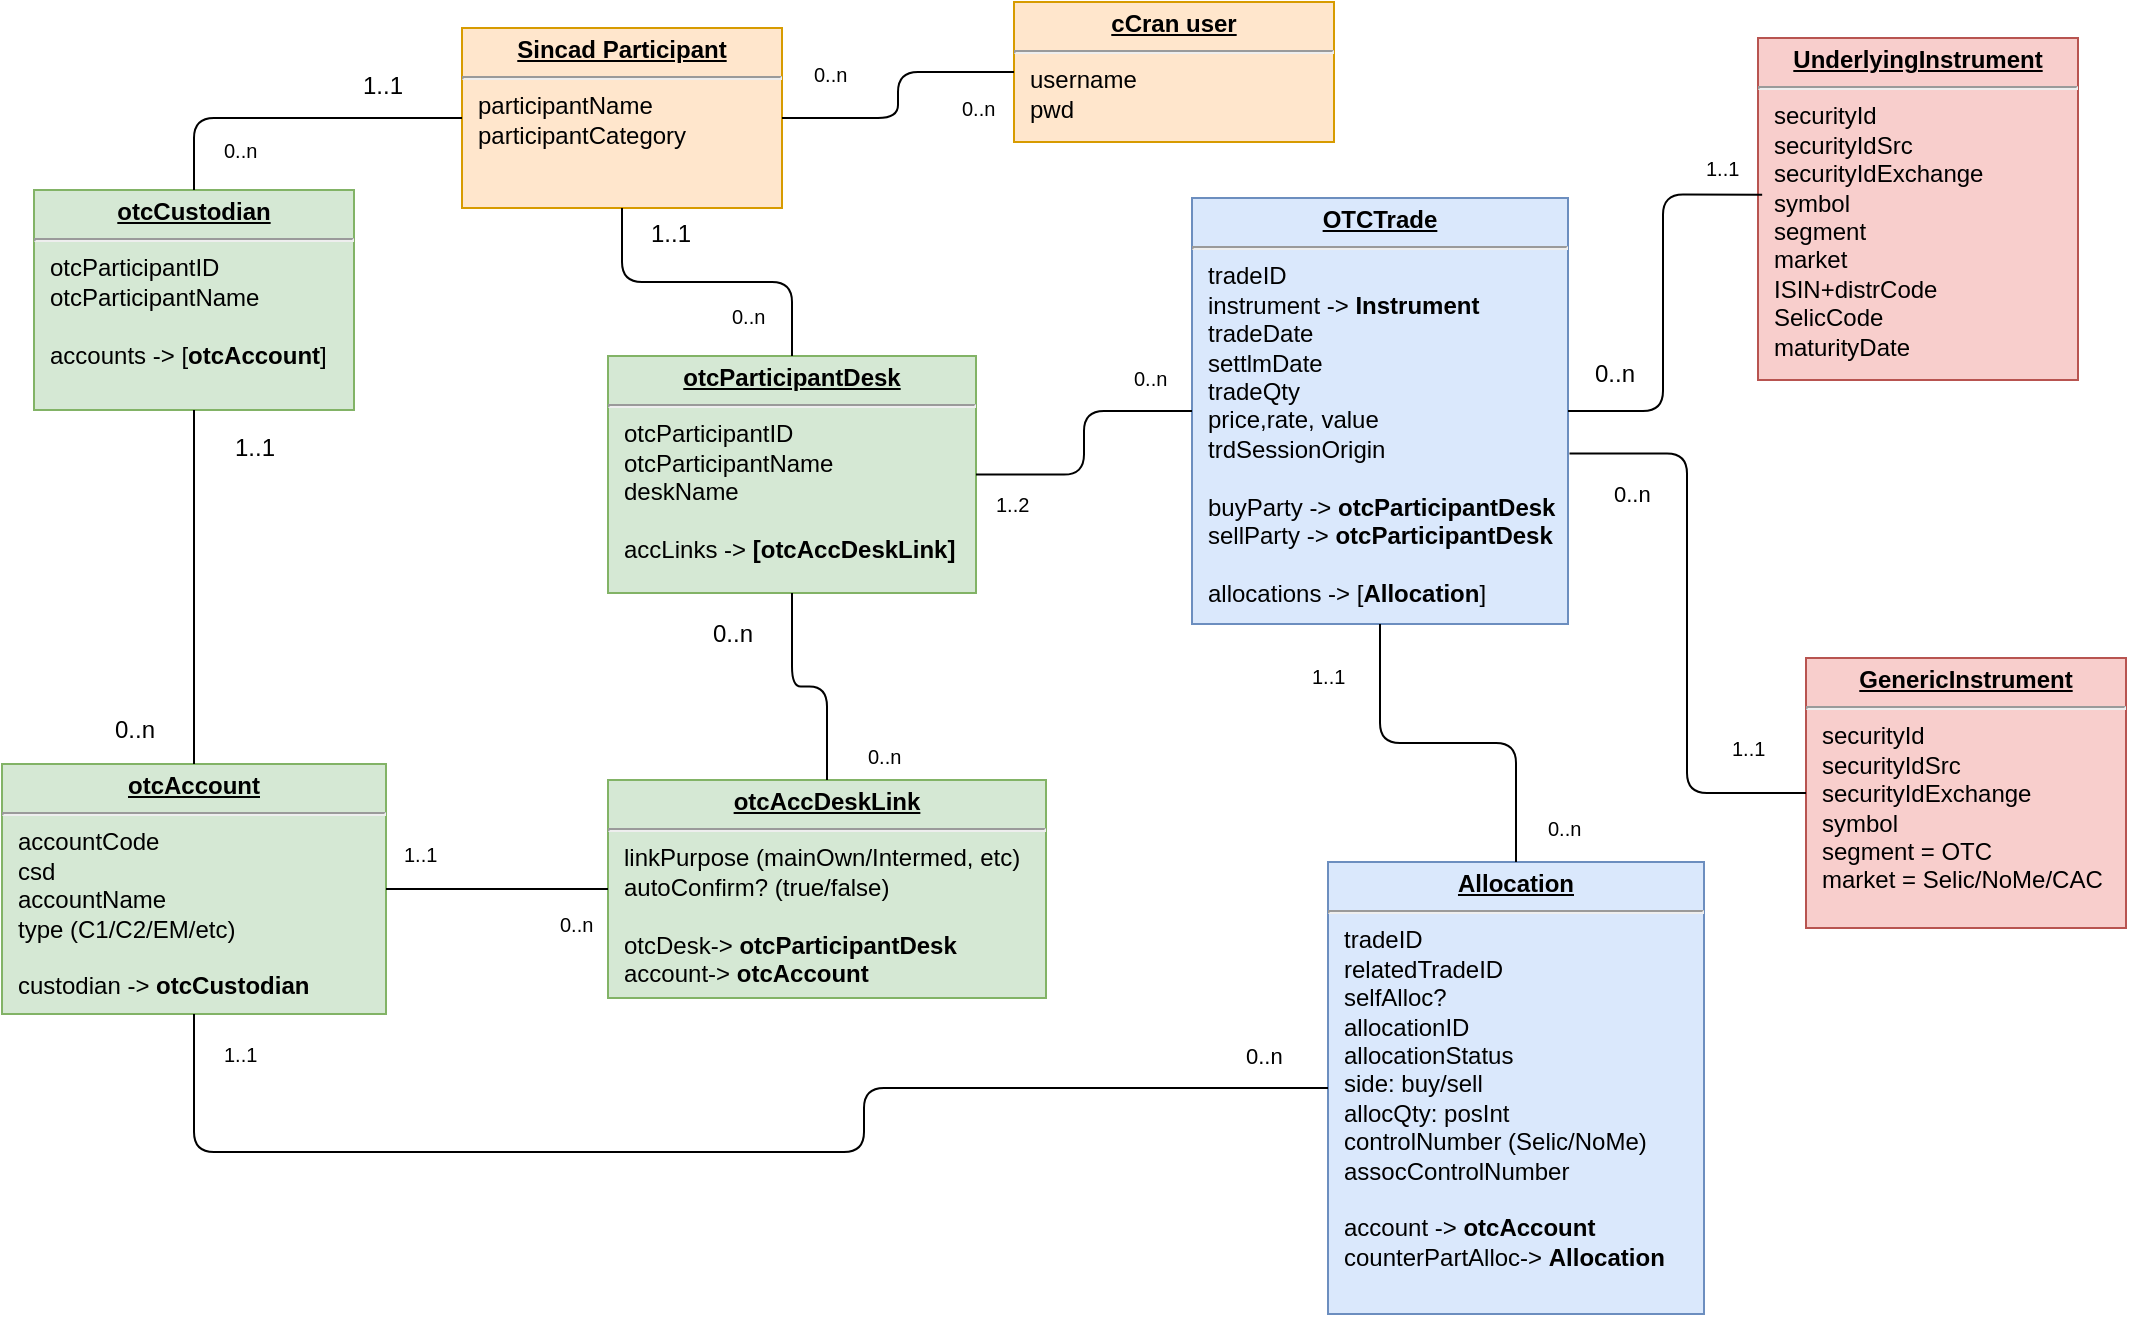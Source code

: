 <mxfile version="13.0.1" type="github"><diagram name="Page-1" id="e7e014a7-5840-1c2e-5031-d8a46d1fe8dd"><mxGraphModel dx="1411" dy="712" grid="0" gridSize="10" guides="1" tooltips="1" connect="1" arrows="1" fold="1" page="1" pageScale="1" pageWidth="1169" pageHeight="827" background="#ffffff" math="0" shadow="0"><root><mxCell id="0"/><mxCell id="1" parent="0"/><mxCell id="r-QglApbOxRZuHr2_mNW-43" value="&lt;p style=&quot;margin: 0px ; margin-top: 4px ; text-align: center ; text-decoration: underline&quot;&gt;&lt;b&gt;Sincad Participant&lt;/b&gt;&lt;/p&gt;&lt;hr&gt;&lt;p style=&quot;margin: 0px ; margin-left: 8px&quot;&gt;participantName&lt;br&gt;participantCategory&lt;br&gt;&lt;/p&gt;" style="verticalAlign=top;align=left;overflow=fill;fontSize=12;fontFamily=Helvetica;html=1;fillColor=#ffe6cc;strokeColor=#d79b00;" parent="1" vertex="1"><mxGeometry x="266" y="119" width="160" height="90" as="geometry"/></mxCell><mxCell id="r-QglApbOxRZuHr2_mNW-44" value="&lt;p style=&quot;margin: 0px ; margin-top: 4px ; text-align: center ; text-decoration: underline&quot;&gt;&lt;b&gt;otcParticipantDesk&lt;/b&gt;&lt;/p&gt;&lt;hr&gt;&lt;p style=&quot;margin: 0px ; margin-left: 8px&quot;&gt;otcParticipantID&lt;br&gt;otcParticipantName&lt;br&gt;deskName&lt;/p&gt;&lt;p style=&quot;margin: 0px ; margin-left: 8px&quot;&gt;&lt;br&gt;&lt;/p&gt;&lt;p style=&quot;margin: 0px ; margin-left: 8px&quot;&gt;accLinks -&amp;gt; &lt;b&gt;[&lt;/b&gt;&lt;b&gt;otcAccDeskLink]&lt;/b&gt;&lt;br&gt;&lt;/p&gt;" style="verticalAlign=top;align=left;overflow=fill;fontSize=12;fontFamily=Helvetica;html=1;fillColor=#d5e8d4;strokeColor=#82b366;" parent="1" vertex="1"><mxGeometry x="339" y="283" width="184" height="118.5" as="geometry"/></mxCell><mxCell id="r-QglApbOxRZuHr2_mNW-45" value="&lt;p style=&quot;margin: 0px ; margin-top: 4px ; text-align: center ; text-decoration: underline&quot;&gt;&lt;b&gt;otcAccount&lt;/b&gt;&lt;/p&gt;&lt;hr&gt;&lt;p style=&quot;margin: 0px ; margin-left: 8px&quot;&gt;accountCode&lt;br&gt;csd&lt;/p&gt;&lt;p style=&quot;margin: 0px ; margin-left: 8px&quot;&gt;accountName&lt;/p&gt;&lt;p style=&quot;margin: 0px ; margin-left: 8px&quot;&gt;type (C1/C2/EM/etc)&lt;/p&gt;&lt;p style=&quot;margin: 0px ; margin-left: 8px&quot;&gt;&lt;br&gt;&lt;/p&gt;&lt;p style=&quot;margin: 0px ; margin-left: 8px&quot;&gt;custodian -&amp;gt; &lt;b&gt;otcCustodian&lt;/b&gt;&lt;/p&gt;" style="verticalAlign=top;align=left;overflow=fill;fontSize=12;fontFamily=Helvetica;html=1;fillColor=#d5e8d4;strokeColor=#82b366;" parent="1" vertex="1"><mxGeometry x="36" y="487" width="192" height="125" as="geometry"/></mxCell><mxCell id="r-QglApbOxRZuHr2_mNW-62" value="1..1" style="text;html=1;align=center;verticalAlign=middle;resizable=0;points=[];autosize=1;" parent="1" vertex="1"><mxGeometry x="350" y="212" width="40" height="20" as="geometry"/></mxCell><mxCell id="r-QglApbOxRZuHr2_mNW-77" value="&lt;p style=&quot;margin: 0px ; margin-top: 4px ; text-align: center ; text-decoration: underline&quot;&gt;&lt;b&gt;otcCustodian&lt;/b&gt;&lt;/p&gt;&lt;hr&gt;&lt;p style=&quot;margin: 0px ; margin-left: 8px&quot;&gt;otcParticipantID&lt;br&gt;otcParticipantName&lt;/p&gt;&lt;p style=&quot;margin: 0px ; margin-left: 8px&quot;&gt;&lt;br&gt;&lt;/p&gt;&lt;p style=&quot;margin: 0px ; margin-left: 8px&quot;&gt;accounts -&amp;gt; [&lt;b&gt;otcAccount&lt;/b&gt;]&lt;br&gt;&lt;br&gt;&lt;/p&gt;" style="verticalAlign=top;align=left;overflow=fill;fontSize=12;fontFamily=Helvetica;html=1;fillColor=#d5e8d4;strokeColor=#82b366;" parent="1" vertex="1"><mxGeometry x="52" y="200" width="160" height="110" as="geometry"/></mxCell><mxCell id="r-QglApbOxRZuHr2_mNW-81" value="1..1" style="text;html=1;align=center;verticalAlign=middle;resizable=0;points=[];autosize=1;" parent="1" vertex="1"><mxGeometry x="142" y="319" width="40" height="20" as="geometry"/></mxCell><mxCell id="104fRdmMnucotuJA-c0r-1" value="&lt;p style=&quot;margin: 0px ; margin-top: 4px ; text-align: center ; text-decoration: underline&quot;&gt;&lt;b&gt;cCran user&lt;/b&gt;&lt;/p&gt;&lt;hr&gt;&lt;p style=&quot;margin: 0px ; margin-left: 8px&quot;&gt;username&lt;br&gt;pwd&lt;/p&gt;" style="verticalAlign=top;align=left;overflow=fill;fontSize=12;fontFamily=Helvetica;html=1;fillColor=#ffe6cc;strokeColor=#d79b00;" parent="1" vertex="1"><mxGeometry x="542" y="106" width="160" height="70" as="geometry"/></mxCell><mxCell id="104fRdmMnucotuJA-c0r-3" value="" style="endArrow=none;html=1;startArrow=none;startFill=0;edgeStyle=orthogonalEdgeStyle;exitX=0;exitY=0.5;exitDx=0;exitDy=0;endFill=0;" parent="1" source="104fRdmMnucotuJA-c0r-1" target="r-QglApbOxRZuHr2_mNW-43" edge="1"><mxGeometry relative="1" as="geometry"><mxPoint x="361" y="380" as="sourcePoint"/><mxPoint x="528.2" y="211.17" as="targetPoint"/></mxGeometry></mxCell><mxCell id="104fRdmMnucotuJA-c0r-4" value="0..n" style="resizable=0;html=1;align=left;verticalAlign=top;labelBackgroundColor=#ffffff;fontSize=10;" parent="104fRdmMnucotuJA-c0r-3" connectable="0" vertex="1"><mxGeometry x="-1" relative="1" as="geometry"><mxPoint x="-28" y="6" as="offset"/></mxGeometry></mxCell><mxCell id="104fRdmMnucotuJA-c0r-5" value="" style="resizable=0;html=1;align=right;verticalAlign=top;labelBackgroundColor=#ffffff;fontSize=10;" parent="104fRdmMnucotuJA-c0r-3" connectable="0" vertex="1"><mxGeometry x="1" relative="1" as="geometry"><mxPoint x="-15.2" y="4.7" as="offset"/></mxGeometry></mxCell><mxCell id="104fRdmMnucotuJA-c0r-7" value="0..n" style="resizable=0;html=1;align=left;verticalAlign=top;labelBackgroundColor=#ffffff;fontSize=10;" parent="1" connectable="0" vertex="1"><mxGeometry x="480" y="160" as="geometry"><mxPoint x="-40" y="-30" as="offset"/></mxGeometry></mxCell><mxCell id="104fRdmMnucotuJA-c0r-8" value="&lt;p style=&quot;margin: 0px ; margin-top: 4px ; text-align: center ; text-decoration: underline&quot;&gt;&lt;b&gt;OTCTrade&lt;/b&gt;&lt;/p&gt;&lt;hr&gt;&lt;p style=&quot;margin: 0px ; margin-left: 8px&quot;&gt;tradeID&lt;/p&gt;&lt;p style=&quot;margin: 0px ; margin-left: 8px&quot;&gt;instrument -&amp;gt; &lt;b&gt;Instrument&lt;/b&gt;&lt;/p&gt;&lt;p style=&quot;margin: 0px ; margin-left: 8px&quot;&gt;tradeDate&lt;/p&gt;&lt;p style=&quot;margin: 0px ; margin-left: 8px&quot;&gt;settlmDate&lt;/p&gt;&lt;p style=&quot;margin: 0px ; margin-left: 8px&quot;&gt;tradeQty&lt;/p&gt;&lt;p style=&quot;margin: 0px ; margin-left: 8px&quot;&gt;price,rate, value&lt;/p&gt;&lt;p style=&quot;margin: 0px ; margin-left: 8px&quot;&gt;trdSessionOrigin&lt;/p&gt;&lt;p style=&quot;margin: 0px ; margin-left: 8px&quot;&gt;&lt;br&gt;&lt;/p&gt;&lt;p style=&quot;margin: 0px ; margin-left: 8px&quot;&gt;buyParty -&amp;gt; &lt;b&gt;otcParticipantDesk&lt;/b&gt;&lt;/p&gt;&lt;p style=&quot;margin: 0px ; margin-left: 8px&quot;&gt;sellParty -&amp;gt; &lt;b&gt;otcParticipantDesk&lt;/b&gt;&lt;/p&gt;&lt;p style=&quot;margin: 0px ; margin-left: 8px&quot;&gt;&lt;b&gt;&lt;br&gt;&lt;/b&gt;&lt;/p&gt;&lt;p style=&quot;margin: 0px ; margin-left: 8px&quot;&gt;allocations -&amp;gt; [&lt;b&gt;Allocation&lt;/b&gt;]&lt;/p&gt;" style="verticalAlign=top;align=left;overflow=fill;fontSize=12;fontFamily=Helvetica;html=1;fillColor=#dae8fc;strokeColor=#6c8ebf;" parent="1" vertex="1"><mxGeometry x="631" y="204" width="188" height="213" as="geometry"/></mxCell><mxCell id="104fRdmMnucotuJA-c0r-11" value="&lt;p style=&quot;margin: 0px ; margin-top: 4px ; text-align: center ; text-decoration: underline&quot;&gt;&lt;b&gt;Allocation&lt;/b&gt;&lt;/p&gt;&lt;hr&gt;&lt;p style=&quot;margin: 0px ; margin-left: 8px&quot;&gt;tradeID&lt;/p&gt;&lt;p style=&quot;margin: 0px ; margin-left: 8px&quot;&gt;relatedTradeID&lt;/p&gt;&lt;p style=&quot;margin: 0px ; margin-left: 8px&quot;&gt;selfAlloc?&lt;/p&gt;&lt;p style=&quot;margin: 0px ; margin-left: 8px&quot;&gt;allocationID&lt;/p&gt;&lt;p style=&quot;margin: 0px ; margin-left: 8px&quot;&gt;allocationStatus&lt;br&gt;&lt;/p&gt;&lt;p style=&quot;margin: 0px ; margin-left: 8px&quot;&gt;side: buy/sell&lt;/p&gt;&lt;p style=&quot;margin: 0px ; margin-left: 8px&quot;&gt;allocQty: posInt&amp;nbsp;&lt;/p&gt;&lt;p style=&quot;margin: 0px ; margin-left: 8px&quot;&gt;controlNumber (Selic/NoMe)&lt;/p&gt;&lt;p style=&quot;margin: 0px ; margin-left: 8px&quot;&gt;assocControlNumber&lt;/p&gt;&lt;p style=&quot;margin: 0px ; margin-left: 8px&quot;&gt;&lt;br&gt;&lt;/p&gt;&lt;p style=&quot;margin: 0px ; margin-left: 8px&quot;&gt;account -&amp;gt; &lt;b&gt;otcAccount&lt;/b&gt;&lt;/p&gt;&lt;p style=&quot;margin: 0px ; margin-left: 8px&quot;&gt;counterPartAlloc-&amp;gt; &lt;b&gt;Allocation&lt;/b&gt;&amp;nbsp;&lt;/p&gt;" style="verticalAlign=top;align=left;overflow=fill;fontSize=12;fontFamily=Helvetica;html=1;fillColor=#dae8fc;strokeColor=#6c8ebf;" parent="1" vertex="1"><mxGeometry x="699" y="536" width="188" height="226" as="geometry"/></mxCell><mxCell id="104fRdmMnucotuJA-c0r-15" value="" style="endArrow=none;html=1;startArrow=none;startFill=0;edgeStyle=orthogonalEdgeStyle;endFill=0;entryX=0.5;entryY=1;entryDx=0;entryDy=0;" parent="1" source="104fRdmMnucotuJA-c0r-11" target="104fRdmMnucotuJA-c0r-8" edge="1"><mxGeometry relative="1" as="geometry"><mxPoint x="791" y="464" as="sourcePoint"/><mxPoint x="1021" y="454" as="targetPoint"/></mxGeometry></mxCell><mxCell id="104fRdmMnucotuJA-c0r-16" value="0..n" style="resizable=0;html=1;align=left;verticalAlign=top;labelBackgroundColor=#ffffff;fontSize=10;" parent="104fRdmMnucotuJA-c0r-15" connectable="0" vertex="1"><mxGeometry x="-1" relative="1" as="geometry"><mxPoint x="14" y="-29" as="offset"/></mxGeometry></mxCell><mxCell id="104fRdmMnucotuJA-c0r-17" value="" style="resizable=0;html=1;align=right;verticalAlign=top;labelBackgroundColor=#ffffff;fontSize=10;" parent="104fRdmMnucotuJA-c0r-15" connectable="0" vertex="1"><mxGeometry x="1" relative="1" as="geometry"><mxPoint x="-15.2" y="4.7" as="offset"/></mxGeometry></mxCell><mxCell id="104fRdmMnucotuJA-c0r-18" value="" style="endArrow=none;html=1;startArrow=none;startFill=0;edgeStyle=orthogonalEdgeStyle;exitX=0.5;exitY=1;exitDx=0;exitDy=0;endFill=0;entryX=0;entryY=0.5;entryDx=0;entryDy=0;" parent="1" source="r-QglApbOxRZuHr2_mNW-45" target="104fRdmMnucotuJA-c0r-11" edge="1"><mxGeometry relative="1" as="geometry"><mxPoint x="811" y="561.5" as="sourcePoint"/><mxPoint x="861" y="420" as="targetPoint"/><Array as="points"><mxPoint x="132" y="681"/><mxPoint x="467" y="681"/><mxPoint x="467" y="649"/></Array></mxGeometry></mxCell><mxCell id="104fRdmMnucotuJA-c0r-19" value="1..1" style="resizable=0;html=1;align=left;verticalAlign=top;labelBackgroundColor=#ffffff;fontSize=10;" parent="104fRdmMnucotuJA-c0r-18" connectable="0" vertex="1"><mxGeometry x="-1" relative="1" as="geometry"><mxPoint x="13" y="7.5" as="offset"/></mxGeometry></mxCell><mxCell id="104fRdmMnucotuJA-c0r-20" value="" style="resizable=0;html=1;align=right;verticalAlign=top;labelBackgroundColor=#ffffff;fontSize=10;" parent="104fRdmMnucotuJA-c0r-18" connectable="0" vertex="1"><mxGeometry x="1" relative="1" as="geometry"><mxPoint x="-15.2" y="4.7" as="offset"/></mxGeometry></mxCell><mxCell id="104fRdmMnucotuJA-c0r-21" value="1..1" style="resizable=0;html=1;align=left;verticalAlign=top;labelBackgroundColor=#ffffff;fontSize=10;direction=west;" parent="1" connectable="0" vertex="1"><mxGeometry x="851" y="245" as="geometry"><mxPoint x="35" y="-68" as="offset"/></mxGeometry></mxCell><mxCell id="104fRdmMnucotuJA-c0r-22" value="&lt;font style=&quot;font-size: 11px&quot;&gt;0..n&lt;/font&gt;" style="resizable=0;html=1;align=left;verticalAlign=top;labelBackgroundColor=#ffffff;fontSize=10;" parent="1" connectable="0" vertex="1"><mxGeometry x="526" y="703" as="geometry"><mxPoint x="130" y="-83" as="offset"/></mxGeometry></mxCell><mxCell id="104fRdmMnucotuJA-c0r-30" value="" style="endArrow=none;html=1;startArrow=none;startFill=0;edgeStyle=orthogonalEdgeStyle;exitX=0.5;exitY=0;exitDx=0;exitDy=0;endFill=0;entryX=0;entryY=0.5;entryDx=0;entryDy=0;" parent="1" source="r-QglApbOxRZuHr2_mNW-77" target="r-QglApbOxRZuHr2_mNW-43" edge="1"><mxGeometry relative="1" as="geometry"><mxPoint x="561" y="630" as="sourcePoint"/><mxPoint x="372.0" y="438" as="targetPoint"/></mxGeometry></mxCell><mxCell id="104fRdmMnucotuJA-c0r-31" value="0..n" style="resizable=0;html=1;align=left;verticalAlign=top;labelBackgroundColor=#ffffff;fontSize=10;" parent="104fRdmMnucotuJA-c0r-30" connectable="0" vertex="1"><mxGeometry x="-1" relative="1" as="geometry"><mxPoint x="13" y="-32" as="offset"/></mxGeometry></mxCell><mxCell id="104fRdmMnucotuJA-c0r-32" value="" style="resizable=0;html=1;align=right;verticalAlign=top;labelBackgroundColor=#ffffff;fontSize=10;" parent="104fRdmMnucotuJA-c0r-30" connectable="0" vertex="1"><mxGeometry x="1" relative="1" as="geometry"><mxPoint x="-15.2" y="4.7" as="offset"/></mxGeometry></mxCell><mxCell id="104fRdmMnucotuJA-c0r-33" value="1..1" style="text;html=1;align=center;verticalAlign=middle;resizable=0;points=[];autosize=1;" parent="1" vertex="1"><mxGeometry x="206" y="138" width="40" height="20" as="geometry"/></mxCell><mxCell id="w4r9c0nO8CBLMxjiASjY-1" value="&lt;p style=&quot;margin: 0px ; margin-top: 4px ; text-align: center ; text-decoration: underline&quot;&gt;&lt;b&gt;UnderlyingInstrument&lt;/b&gt;&lt;/p&gt;&lt;hr&gt;&lt;p style=&quot;margin: 0px ; margin-left: 8px&quot;&gt;securityId&lt;/p&gt;&lt;p style=&quot;margin: 0px ; margin-left: 8px&quot;&gt;securityIdSrc&lt;/p&gt;&lt;p style=&quot;margin: 0px ; margin-left: 8px&quot;&gt;securityIdExchange&lt;/p&gt;&lt;p style=&quot;margin: 0px ; margin-left: 8px&quot;&gt;symbol&lt;/p&gt;&lt;p style=&quot;margin: 0px ; margin-left: 8px&quot;&gt;segment&lt;/p&gt;&lt;p style=&quot;margin: 0px ; margin-left: 8px&quot;&gt;market&lt;/p&gt;&lt;p style=&quot;margin: 0px ; margin-left: 8px&quot;&gt;ISIN+&lt;span&gt;distrCode&lt;/span&gt;&lt;/p&gt;&lt;p style=&quot;margin: 0px ; margin-left: 8px&quot;&gt;SelicCode&lt;/p&gt;&lt;p style=&quot;margin: 0px ; margin-left: 8px&quot;&gt;maturityDate&lt;/p&gt;" style="verticalAlign=top;align=left;overflow=fill;fontSize=12;fontFamily=Helvetica;html=1;fillColor=#f8cecc;strokeColor=#b85450;" parent="1" vertex="1"><mxGeometry x="914" y="124" width="160" height="171" as="geometry"/></mxCell><mxCell id="w4r9c0nO8CBLMxjiASjY-2" value="" style="endArrow=none;html=1;startArrow=none;startFill=0;edgeStyle=orthogonalEdgeStyle;endFill=0;entryX=0.013;entryY=0.458;entryDx=0;entryDy=0;entryPerimeter=0;" parent="1" source="104fRdmMnucotuJA-c0r-8" target="w4r9c0nO8CBLMxjiASjY-1" edge="1"><mxGeometry relative="1" as="geometry"><mxPoint x="783" y="548.5" as="sourcePoint"/><mxPoint x="937" y="504" as="targetPoint"/></mxGeometry></mxCell><mxCell id="w4r9c0nO8CBLMxjiASjY-3" value="1..1" style="resizable=0;html=1;align=left;verticalAlign=top;labelBackgroundColor=#ffffff;fontSize=10;" parent="w4r9c0nO8CBLMxjiASjY-2" connectable="0" vertex="1"><mxGeometry x="-1" relative="1" as="geometry"><mxPoint x="-130" y="120.5" as="offset"/></mxGeometry></mxCell><mxCell id="w4r9c0nO8CBLMxjiASjY-4" value="" style="resizable=0;html=1;align=right;verticalAlign=top;labelBackgroundColor=#ffffff;fontSize=10;" parent="w4r9c0nO8CBLMxjiASjY-2" connectable="0" vertex="1"><mxGeometry x="1" relative="1" as="geometry"><mxPoint x="-15.2" y="4.7" as="offset"/></mxGeometry></mxCell><mxCell id="w4r9c0nO8CBLMxjiASjY-5" value="&lt;font style=&quot;font-size: 11px&quot;&gt;0..n&lt;/font&gt;" style="resizable=0;html=1;align=left;verticalAlign=top;labelBackgroundColor=#ffffff;fontSize=10;" parent="1" connectable="0" vertex="1"><mxGeometry x="710" y="422" as="geometry"><mxPoint x="130" y="-83" as="offset"/></mxGeometry></mxCell><mxCell id="w4r9c0nO8CBLMxjiASjY-6" value="" style="endArrow=none;html=1;startArrow=none;startFill=0;edgeStyle=orthogonalEdgeStyle;endFill=0;entryX=1;entryY=0.5;entryDx=0;entryDy=0;exitX=0;exitY=0.5;exitDx=0;exitDy=0;" parent="1" source="104fRdmMnucotuJA-c0r-8" target="r-QglApbOxRZuHr2_mNW-44" edge="1"><mxGeometry relative="1" as="geometry"><mxPoint x="715" y="537" as="sourcePoint"/><mxPoint x="618" y="447" as="targetPoint"/></mxGeometry></mxCell><mxCell id="w4r9c0nO8CBLMxjiASjY-7" value="1..2" style="resizable=0;html=1;align=left;verticalAlign=top;labelBackgroundColor=#ffffff;fontSize=10;" parent="w4r9c0nO8CBLMxjiASjY-6" connectable="0" vertex="1"><mxGeometry x="-1" relative="1" as="geometry"><mxPoint x="-100" y="34.5" as="offset"/></mxGeometry></mxCell><mxCell id="w4r9c0nO8CBLMxjiASjY-8" value="" style="resizable=0;html=1;align=right;verticalAlign=top;labelBackgroundColor=#ffffff;fontSize=10;" parent="w4r9c0nO8CBLMxjiASjY-6" connectable="0" vertex="1"><mxGeometry x="1" relative="1" as="geometry"><mxPoint x="-15.2" y="4.7" as="offset"/></mxGeometry></mxCell><mxCell id="w4r9c0nO8CBLMxjiASjY-9" value="0..n" style="resizable=0;html=1;align=left;verticalAlign=top;labelBackgroundColor=#ffffff;fontSize=10;" parent="1" connectable="0" vertex="1"><mxGeometry x="694" y="245" as="geometry"><mxPoint x="-94" y="37" as="offset"/></mxGeometry></mxCell><mxCell id="3M9U0pTWHHLhrzzEy7II-3" value="&lt;p style=&quot;margin: 0px ; margin-top: 4px ; text-align: center ; text-decoration: underline&quot;&gt;&lt;b&gt;GenericInstrument&lt;/b&gt;&lt;/p&gt;&lt;hr&gt;&lt;p style=&quot;margin: 0px ; margin-left: 8px&quot;&gt;securityId&lt;/p&gt;&lt;p style=&quot;margin: 0px ; margin-left: 8px&quot;&gt;securityIdSrc&lt;/p&gt;&lt;p style=&quot;margin: 0px ; margin-left: 8px&quot;&gt;securityIdExchange&lt;/p&gt;&lt;p style=&quot;margin: 0px ; margin-left: 8px&quot;&gt;symbol&lt;/p&gt;&lt;p style=&quot;margin: 0px ; margin-left: 8px&quot;&gt;segment = OTC&lt;/p&gt;&lt;p style=&quot;margin: 0px ; margin-left: 8px&quot;&gt;market = Selic/NoMe/CAC&lt;/p&gt;" style="verticalAlign=top;align=left;overflow=fill;fontSize=12;fontFamily=Helvetica;html=1;fillColor=#f8cecc;strokeColor=#b85450;" parent="1" vertex="1"><mxGeometry x="938" y="434" width="160" height="135" as="geometry"/></mxCell><mxCell id="3M9U0pTWHHLhrzzEy7II-4" value="" style="endArrow=none;html=1;startArrow=none;startFill=0;edgeStyle=orthogonalEdgeStyle;endFill=0;entryX=0;entryY=0.5;entryDx=0;entryDy=0;exitX=1.004;exitY=0.6;exitDx=0;exitDy=0;exitPerimeter=0;" parent="1" source="104fRdmMnucotuJA-c0r-8" target="3M9U0pTWHHLhrzzEy7II-3" edge="1"><mxGeometry relative="1" as="geometry"><mxPoint x="726" y="374.5" as="sourcePoint"/><mxPoint x="814.08" y="242.318" as="targetPoint"/></mxGeometry></mxCell><mxCell id="3M9U0pTWHHLhrzzEy7II-5" value="1..1" style="resizable=0;html=1;align=left;verticalAlign=top;labelBackgroundColor=#ffffff;fontSize=10;" parent="3M9U0pTWHHLhrzzEy7II-4" connectable="0" vertex="1"><mxGeometry x="-1" relative="1" as="geometry"><mxPoint x="79.25" y="135.2" as="offset"/></mxGeometry></mxCell><mxCell id="3M9U0pTWHHLhrzzEy7II-6" value="" style="resizable=0;html=1;align=right;verticalAlign=top;labelBackgroundColor=#ffffff;fontSize=10;" parent="3M9U0pTWHHLhrzzEy7II-4" connectable="0" vertex="1"><mxGeometry x="1" relative="1" as="geometry"><mxPoint x="-15.2" y="4.7" as="offset"/></mxGeometry></mxCell><mxCell id="3M9U0pTWHHLhrzzEy7II-7" value="0..n" style="text;html=1;align=center;verticalAlign=middle;resizable=0;points=[];autosize=1;" parent="1" vertex="1"><mxGeometry x="827" y="283" width="30" height="18" as="geometry"/></mxCell><mxCell id="T__BvbSoY7GoHoEqRl4e-2" value="" style="endArrow=none;html=1;startArrow=none;startFill=0;edgeStyle=orthogonalEdgeStyle;endFill=0;entryX=0.5;entryY=1;entryDx=0;entryDy=0;exitX=0.5;exitY=0;exitDx=0;exitDy=0;" parent="1" source="r-QglApbOxRZuHr2_mNW-44" target="r-QglApbOxRZuHr2_mNW-43" edge="1"><mxGeometry relative="1" as="geometry"><mxPoint x="403" y="314.25" as="sourcePoint"/><mxPoint x="342" y="229.75" as="targetPoint"/></mxGeometry></mxCell><mxCell id="T__BvbSoY7GoHoEqRl4e-3" value="0..n" style="resizable=0;html=1;align=left;verticalAlign=top;labelBackgroundColor=#ffffff;fontSize=10;" parent="T__BvbSoY7GoHoEqRl4e-2" connectable="0" vertex="1"><mxGeometry x="-1" relative="1" as="geometry"><mxPoint x="-32" y="-32" as="offset"/></mxGeometry></mxCell><mxCell id="T__BvbSoY7GoHoEqRl4e-4" value="" style="resizable=0;html=1;align=right;verticalAlign=top;labelBackgroundColor=#ffffff;fontSize=10;" parent="T__BvbSoY7GoHoEqRl4e-2" connectable="0" vertex="1"><mxGeometry x="1" relative="1" as="geometry"><mxPoint x="-15.2" y="4.7" as="offset"/></mxGeometry></mxCell><mxCell id="5MUyFocRx6zsr0obkGB8-1" value="&lt;p style=&quot;margin: 0px ; margin-top: 4px ; text-align: center ; text-decoration: underline&quot;&gt;&lt;b&gt;otcAccDeskLink&lt;/b&gt;&lt;/p&gt;&lt;hr&gt;&lt;p style=&quot;margin: 0px 0px 0px 8px&quot;&gt;linkPurpose&amp;nbsp;(mainOwn/Intermed&lt;span&gt;,&lt;b&gt;&amp;nbsp;&lt;/b&gt;etc)&lt;/span&gt;&lt;/p&gt;&lt;p style=&quot;margin: 0px 0px 0px 8px&quot;&gt;autoConfirm? (true/false)&lt;/p&gt;&lt;p style=&quot;margin: 0px 0px 0px 8px&quot;&gt;&lt;br&gt;&lt;/p&gt;&lt;p style=&quot;margin: 0px ; margin-left: 8px&quot;&gt;otcDesk-&amp;gt; &lt;b&gt;otcParticipantDesk&lt;/b&gt;&lt;/p&gt;&lt;p style=&quot;margin: 0px ; margin-left: 8px&quot;&gt;account-&amp;gt; &lt;b&gt;otcAccount&lt;/b&gt;&lt;span&gt;&amp;nbsp;&lt;/span&gt;&lt;/p&gt;&lt;p style=&quot;margin: 0px ; margin-left: 8px&quot;&gt;&lt;br&gt;&lt;/p&gt;" style="verticalAlign=top;align=left;overflow=fill;fontSize=12;fontFamily=Helvetica;html=1;fillColor=#D5E8D4;strokeColor=#82b366;" parent="1" vertex="1"><mxGeometry x="339" y="495" width="219" height="109" as="geometry"/></mxCell><mxCell id="-oo7L1zhxgp5-_SDcfFh-1" value="" style="endArrow=none;html=1;startArrow=none;startFill=0;edgeStyle=orthogonalEdgeStyle;exitX=1;exitY=0.5;exitDx=0;exitDy=0;endFill=0;entryX=0;entryY=0.5;entryDx=0;entryDy=0;" edge="1" parent="1" source="r-QglApbOxRZuHr2_mNW-45" target="5MUyFocRx6zsr0obkGB8-1"><mxGeometry relative="1" as="geometry"><mxPoint x="240" y="702.5" as="sourcePoint"/><mxPoint x="599" y="678.5" as="targetPoint"/></mxGeometry></mxCell><mxCell id="-oo7L1zhxgp5-_SDcfFh-2" value="1..1" style="resizable=0;html=1;align=left;verticalAlign=top;labelBackgroundColor=#ffffff;fontSize=10;" connectable="0" vertex="1" parent="-oo7L1zhxgp5-_SDcfFh-1"><mxGeometry x="-1" relative="1" as="geometry"><mxPoint x="7" y="-29.5" as="offset"/></mxGeometry></mxCell><mxCell id="-oo7L1zhxgp5-_SDcfFh-3" value="" style="resizable=0;html=1;align=right;verticalAlign=top;labelBackgroundColor=#ffffff;fontSize=10;" connectable="0" vertex="1" parent="-oo7L1zhxgp5-_SDcfFh-1"><mxGeometry x="1" relative="1" as="geometry"><mxPoint x="-15.2" y="4.7" as="offset"/></mxGeometry></mxCell><mxCell id="-oo7L1zhxgp5-_SDcfFh-4" value="" style="endArrow=none;html=1;startArrow=none;startFill=0;edgeStyle=orthogonalEdgeStyle;exitX=0.5;exitY=0;exitDx=0;exitDy=0;endFill=0;entryX=0.5;entryY=1;entryDx=0;entryDy=0;" edge="1" parent="1" source="5MUyFocRx6zsr0obkGB8-1" target="r-QglApbOxRZuHr2_mNW-44"><mxGeometry relative="1" as="geometry"><mxPoint x="200" y="640" as="sourcePoint"/><mxPoint x="350.5" y="571" as="targetPoint"/></mxGeometry></mxCell><mxCell id="-oo7L1zhxgp5-_SDcfFh-5" value="0..n" style="resizable=0;html=1;align=left;verticalAlign=top;labelBackgroundColor=#ffffff;fontSize=10;" connectable="0" vertex="1" parent="-oo7L1zhxgp5-_SDcfFh-4"><mxGeometry x="-1" relative="1" as="geometry"><mxPoint x="18.5" y="-24" as="offset"/></mxGeometry></mxCell><mxCell id="-oo7L1zhxgp5-_SDcfFh-6" value="" style="resizable=0;html=1;align=right;verticalAlign=top;labelBackgroundColor=#ffffff;fontSize=10;" connectable="0" vertex="1" parent="-oo7L1zhxgp5-_SDcfFh-4"><mxGeometry x="1" relative="1" as="geometry"><mxPoint x="-15.2" y="4.7" as="offset"/></mxGeometry></mxCell><mxCell id="-oo7L1zhxgp5-_SDcfFh-7" value="0..n" style="text;html=1;align=center;verticalAlign=middle;resizable=0;points=[];autosize=1;" vertex="1" parent="1"><mxGeometry x="87" y="461" width="30" height="18" as="geometry"/></mxCell><mxCell id="-oo7L1zhxgp5-_SDcfFh-8" value="0..n" style="text;html=1;align=center;verticalAlign=middle;resizable=0;points=[];autosize=1;" vertex="1" parent="1"><mxGeometry x="386" y="413" width="30" height="18" as="geometry"/></mxCell><mxCell id="-oo7L1zhxgp5-_SDcfFh-15" value="" style="endArrow=none;html=1;startArrow=none;startFill=0;edgeStyle=orthogonalEdgeStyle;exitX=0.5;exitY=0;exitDx=0;exitDy=0;endFill=0;entryX=0.5;entryY=1;entryDx=0;entryDy=0;" edge="1" parent="1" source="r-QglApbOxRZuHr2_mNW-45" target="r-QglApbOxRZuHr2_mNW-77"><mxGeometry relative="1" as="geometry"><mxPoint x="441" y="486" as="sourcePoint"/><mxPoint x="441" y="411.5" as="targetPoint"/></mxGeometry></mxCell><mxCell id="-oo7L1zhxgp5-_SDcfFh-16" value="0..n" style="resizable=0;html=1;align=left;verticalAlign=top;labelBackgroundColor=#ffffff;fontSize=10;" connectable="0" vertex="1" parent="-oo7L1zhxgp5-_SDcfFh-15"><mxGeometry x="-1" relative="1" as="geometry"><mxPoint x="181" y="68" as="offset"/></mxGeometry></mxCell><mxCell id="-oo7L1zhxgp5-_SDcfFh-17" value="" style="resizable=0;html=1;align=right;verticalAlign=top;labelBackgroundColor=#ffffff;fontSize=10;" connectable="0" vertex="1" parent="-oo7L1zhxgp5-_SDcfFh-15"><mxGeometry x="1" relative="1" as="geometry"><mxPoint x="-15.2" y="4.7" as="offset"/></mxGeometry></mxCell><mxCell id="104fRdmMnucotuJA-c0r-34" value="Untitled Layer" parent="0" visible="0"/><mxCell id="104fRdmMnucotuJA-c0r-35" value="trade+alloc info" style="shape=umlFrame;whiteSpace=wrap;html=1;shadow=0;comic=0;opacity=40;swimlaneFillColor=#ffffff;fillColor=#dae8fc;strokeColor=#6c8ebf;width=103;height=36;" parent="104fRdmMnucotuJA-c0r-34" vertex="1"><mxGeometry x="540" y="263" width="526" height="335" as="geometry"/></mxCell><mxCell id="104fRdmMnucotuJA-c0r-40" value="0..n" style="text;html=1;align=center;verticalAlign=middle;resizable=0;points=[];autosize=1;" parent="104fRdmMnucotuJA-c0r-34" vertex="1"><mxGeometry x="515" y="329" width="30" height="18" as="geometry"/></mxCell></root></mxGraphModel></diagram></mxfile>